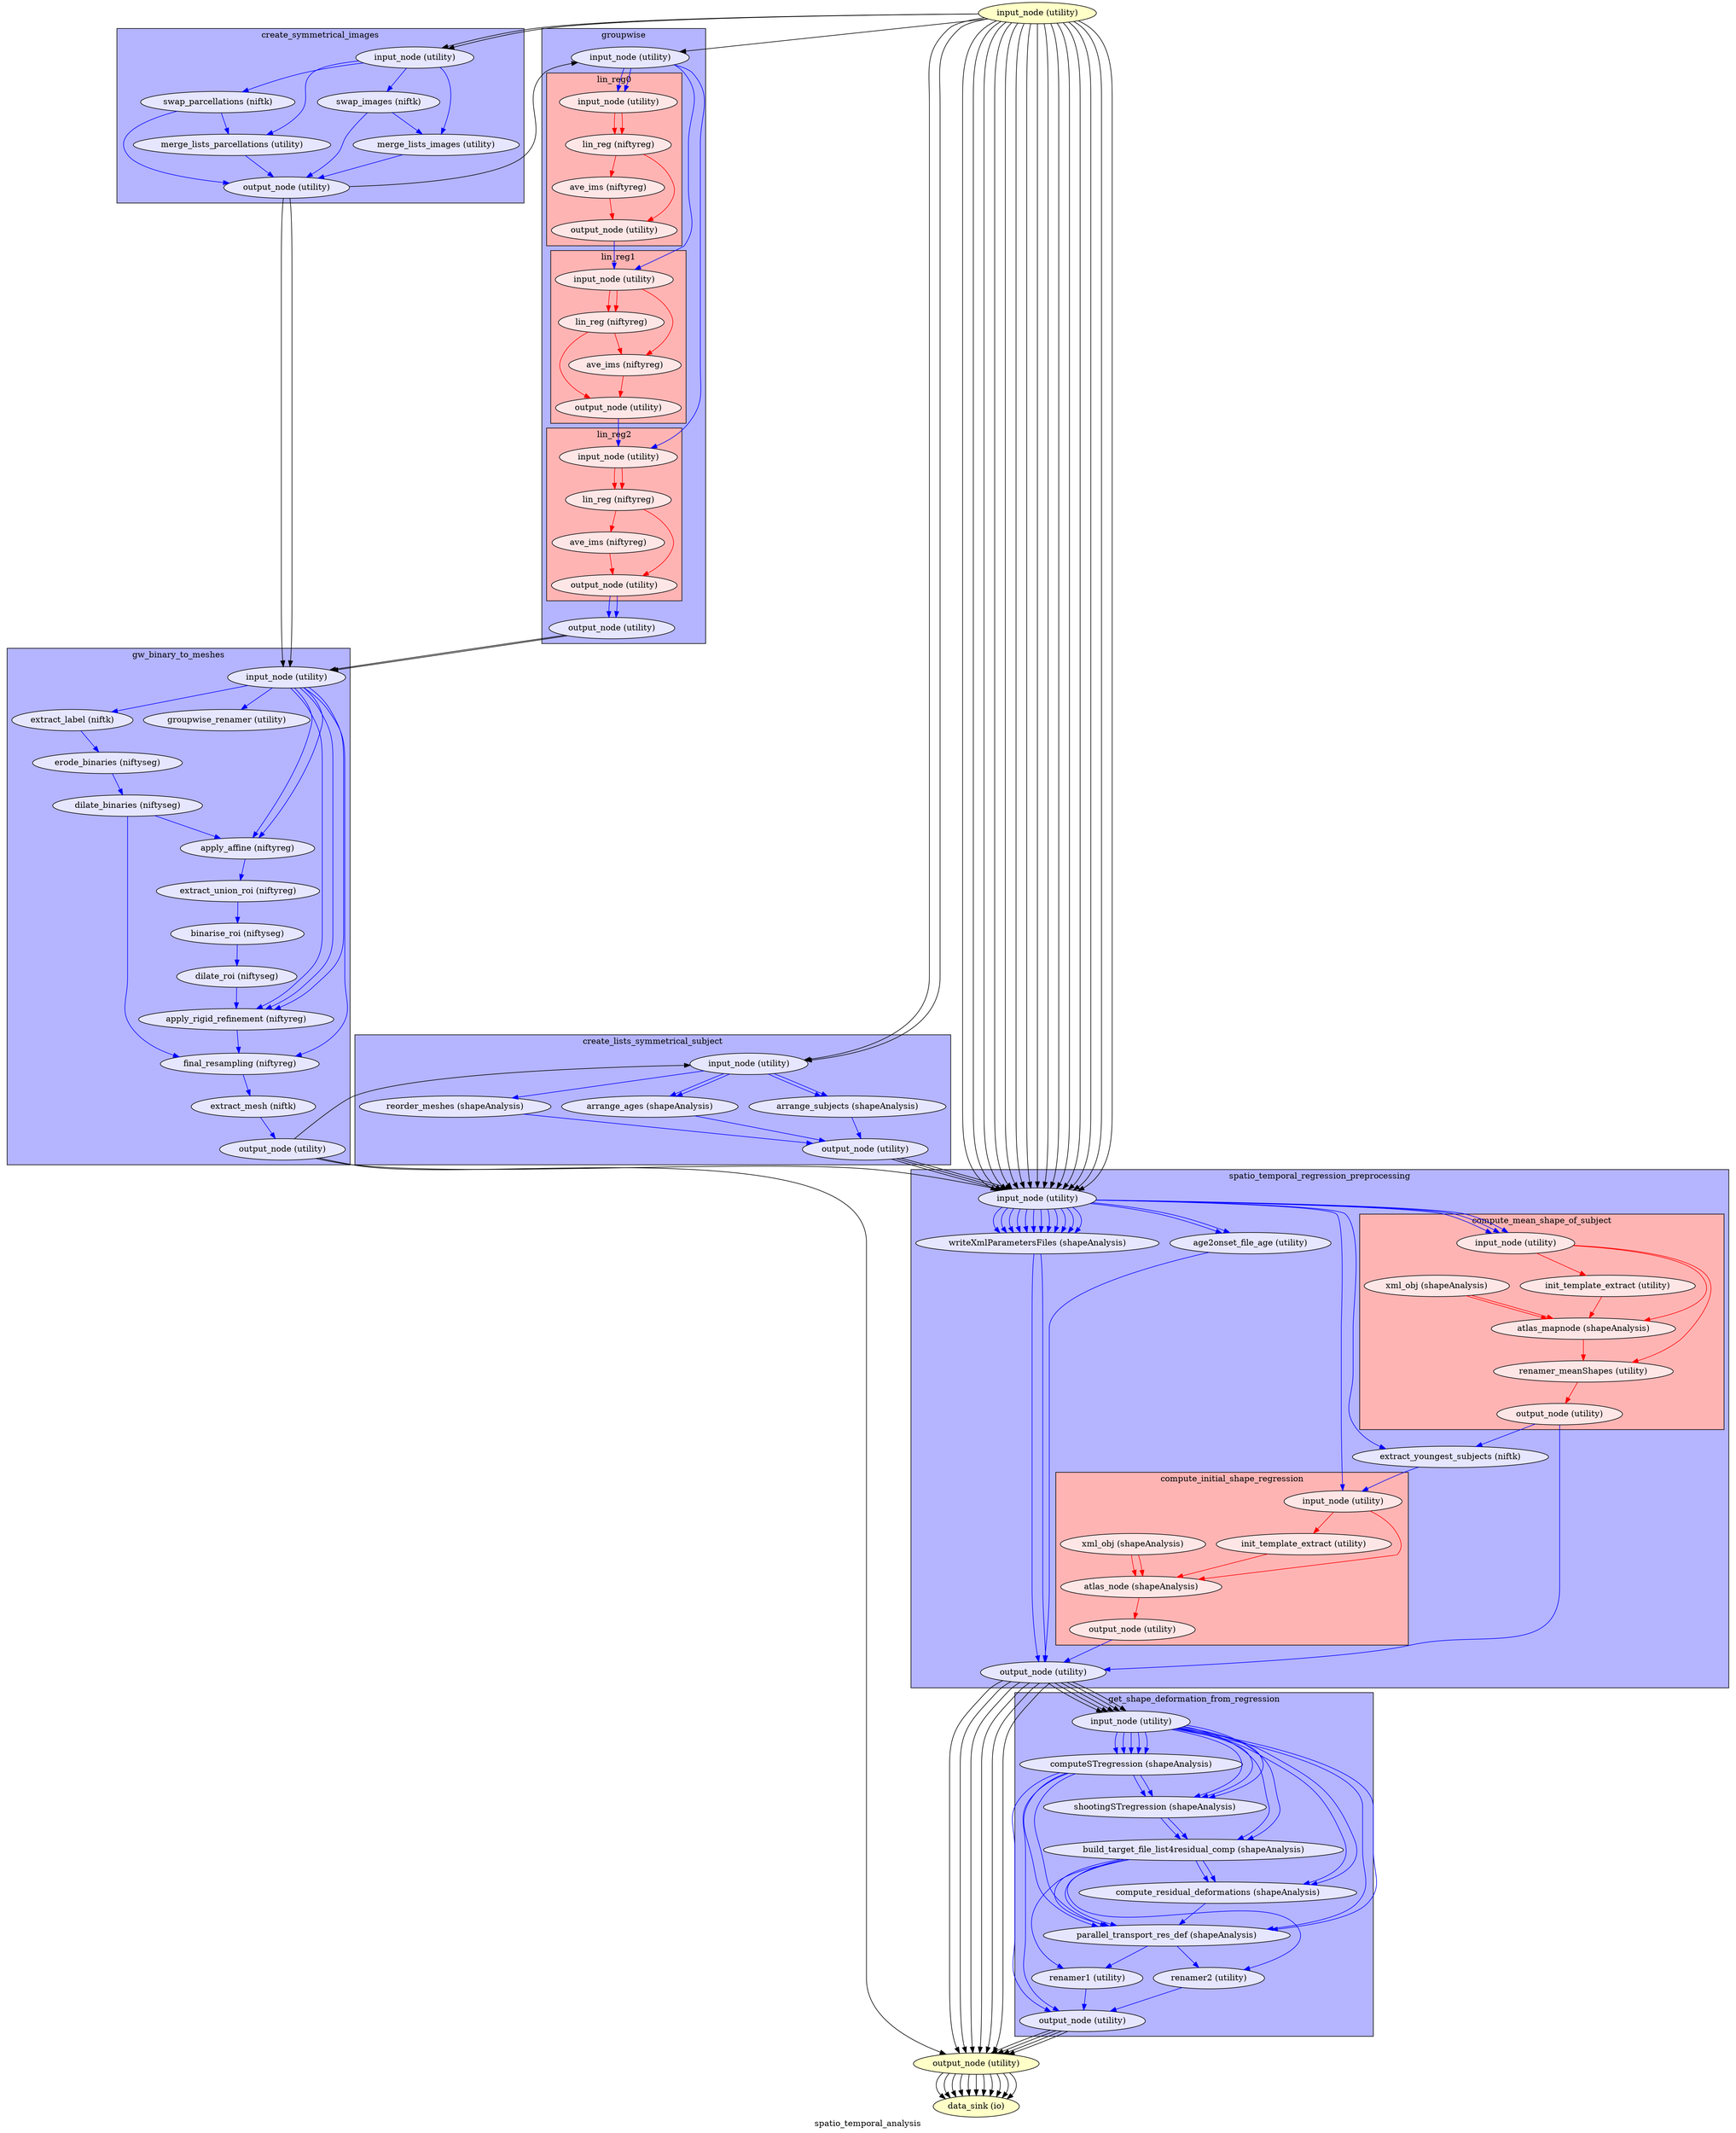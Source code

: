 digraph spatio_temporal_analysis{
  label="spatio_temporal_analysis";
  spatio_temporal_analysis_input_node[label="input_node (utility)", style=filled, fillcolor="#FFFFC8"];
  spatio_temporal_analysis_output_node[label="output_node (utility)", style=filled, fillcolor="#FFFFC8"];
  spatio_temporal_analysis_data_sink[label="data_sink (io)", style=filled, fillcolor="#FFFFC8"];
  subgraph cluster_spatio_temporal_analysis_create_symmetrical_images {
      edge [color="#0000FF"];
      style=filled;
      fillcolor="#B4B4FF";
      label="create_symmetrical_images";
    spatio_temporal_analysis_create_symmetrical_images_input_node[label="input_node (utility)", style=filled, fillcolor="#E6E6FF"];
    spatio_temporal_analysis_create_symmetrical_images_swap_parcellations[label="swap_parcellations (niftk)", style=filled, fillcolor="#E6E6FF"];
    spatio_temporal_analysis_create_symmetrical_images_swap_images[label="swap_images (niftk)", style=filled, fillcolor="#E6E6FF"];
    spatio_temporal_analysis_create_symmetrical_images_merge_lists_images[label="merge_lists_images (utility)", style=filled, fillcolor="#E6E6FF"];
    spatio_temporal_analysis_create_symmetrical_images_merge_lists_parcellations[label="merge_lists_parcellations (utility)", style=filled, fillcolor="#E6E6FF"];
    spatio_temporal_analysis_create_symmetrical_images_output_node[label="output_node (utility)", style=filled, fillcolor="#E6E6FF"];
    spatio_temporal_analysis_create_symmetrical_images_input_node -> spatio_temporal_analysis_create_symmetrical_images_swap_parcellations;
    spatio_temporal_analysis_create_symmetrical_images_input_node -> spatio_temporal_analysis_create_symmetrical_images_merge_lists_parcellations;
    spatio_temporal_analysis_create_symmetrical_images_input_node -> spatio_temporal_analysis_create_symmetrical_images_swap_images;
    spatio_temporal_analysis_create_symmetrical_images_input_node -> spatio_temporal_analysis_create_symmetrical_images_merge_lists_images;
    spatio_temporal_analysis_create_symmetrical_images_swap_parcellations -> spatio_temporal_analysis_create_symmetrical_images_output_node;
    spatio_temporal_analysis_create_symmetrical_images_swap_parcellations -> spatio_temporal_analysis_create_symmetrical_images_merge_lists_parcellations;
    spatio_temporal_analysis_create_symmetrical_images_swap_images -> spatio_temporal_analysis_create_symmetrical_images_merge_lists_images;
    spatio_temporal_analysis_create_symmetrical_images_swap_images -> spatio_temporal_analysis_create_symmetrical_images_output_node;
    spatio_temporal_analysis_create_symmetrical_images_merge_lists_images -> spatio_temporal_analysis_create_symmetrical_images_output_node;
    spatio_temporal_analysis_create_symmetrical_images_merge_lists_parcellations -> spatio_temporal_analysis_create_symmetrical_images_output_node;
  }
  subgraph cluster_spatio_temporal_analysis_groupwise {
      edge [color="#0000FF"];
      style=filled;
      fillcolor="#B4B4FF";
      label="groupwise";
    spatio_temporal_analysis_groupwise_input_node[label="input_node (utility)", style=filled, fillcolor="#E6E6FF"];
    spatio_temporal_analysis_groupwise_output_node[label="output_node (utility)", style=filled, fillcolor="#E6E6FF"];
    subgraph cluster_spatio_temporal_analysis_groupwise_lin_reg0 {
            edge [color="#FF0000"];
            style=filled;
            fillcolor="#FFB4B4";
            label="lin_reg0";
        spatio_temporal_analysis_groupwise_lin_reg0_input_node[label="input_node (utility)", style=filled, fillcolor="#FFE6E6"];
        spatio_temporal_analysis_groupwise_lin_reg0_lin_reg[label="lin_reg (niftyreg)", style=filled, fillcolor="#FFE6E6"];
        spatio_temporal_analysis_groupwise_lin_reg0_ave_ims[label="ave_ims (niftyreg)", style=filled, fillcolor="#FFE6E6"];
        spatio_temporal_analysis_groupwise_lin_reg0_output_node[label="output_node (utility)", style=filled, fillcolor="#FFE6E6"];
        spatio_temporal_analysis_groupwise_lin_reg0_input_node -> spatio_temporal_analysis_groupwise_lin_reg0_lin_reg;
        spatio_temporal_analysis_groupwise_lin_reg0_input_node -> spatio_temporal_analysis_groupwise_lin_reg0_lin_reg;
        spatio_temporal_analysis_groupwise_lin_reg0_lin_reg -> spatio_temporal_analysis_groupwise_lin_reg0_ave_ims;
        spatio_temporal_analysis_groupwise_lin_reg0_lin_reg -> spatio_temporal_analysis_groupwise_lin_reg0_output_node;
        spatio_temporal_analysis_groupwise_lin_reg0_ave_ims -> spatio_temporal_analysis_groupwise_lin_reg0_output_node;
    }
    subgraph cluster_spatio_temporal_analysis_groupwise_lin_reg1 {
            edge [color="#FF0000"];
            style=filled;
            fillcolor="#FFB4B4";
            label="lin_reg1";
        spatio_temporal_analysis_groupwise_lin_reg1_input_node[label="input_node (utility)", style=filled, fillcolor="#FFE6E6"];
        spatio_temporal_analysis_groupwise_lin_reg1_lin_reg[label="lin_reg (niftyreg)", style=filled, fillcolor="#FFE6E6"];
        spatio_temporal_analysis_groupwise_lin_reg1_ave_ims[label="ave_ims (niftyreg)", style=filled, fillcolor="#FFE6E6"];
        spatio_temporal_analysis_groupwise_lin_reg1_output_node[label="output_node (utility)", style=filled, fillcolor="#FFE6E6"];
        spatio_temporal_analysis_groupwise_lin_reg1_input_node -> spatio_temporal_analysis_groupwise_lin_reg1_lin_reg;
        spatio_temporal_analysis_groupwise_lin_reg1_input_node -> spatio_temporal_analysis_groupwise_lin_reg1_lin_reg;
        spatio_temporal_analysis_groupwise_lin_reg1_input_node -> spatio_temporal_analysis_groupwise_lin_reg1_ave_ims;
        spatio_temporal_analysis_groupwise_lin_reg1_lin_reg -> spatio_temporal_analysis_groupwise_lin_reg1_ave_ims;
        spatio_temporal_analysis_groupwise_lin_reg1_lin_reg -> spatio_temporal_analysis_groupwise_lin_reg1_output_node;
        spatio_temporal_analysis_groupwise_lin_reg1_ave_ims -> spatio_temporal_analysis_groupwise_lin_reg1_output_node;
    }
    subgraph cluster_spatio_temporal_analysis_groupwise_lin_reg2 {
            edge [color="#FF0000"];
            style=filled;
            fillcolor="#FFB4B4";
            label="lin_reg2";
        spatio_temporal_analysis_groupwise_lin_reg2_input_node[label="input_node (utility)", style=filled, fillcolor="#FFE6E6"];
        spatio_temporal_analysis_groupwise_lin_reg2_lin_reg[label="lin_reg (niftyreg)", style=filled, fillcolor="#FFE6E6"];
        spatio_temporal_analysis_groupwise_lin_reg2_ave_ims[label="ave_ims (niftyreg)", style=filled, fillcolor="#FFE6E6"];
        spatio_temporal_analysis_groupwise_lin_reg2_output_node[label="output_node (utility)", style=filled, fillcolor="#FFE6E6"];
        spatio_temporal_analysis_groupwise_lin_reg2_input_node -> spatio_temporal_analysis_groupwise_lin_reg2_lin_reg;
        spatio_temporal_analysis_groupwise_lin_reg2_input_node -> spatio_temporal_analysis_groupwise_lin_reg2_lin_reg;
        spatio_temporal_analysis_groupwise_lin_reg2_lin_reg -> spatio_temporal_analysis_groupwise_lin_reg2_ave_ims;
        spatio_temporal_analysis_groupwise_lin_reg2_lin_reg -> spatio_temporal_analysis_groupwise_lin_reg2_output_node;
        spatio_temporal_analysis_groupwise_lin_reg2_ave_ims -> spatio_temporal_analysis_groupwise_lin_reg2_output_node;
    }
    spatio_temporal_analysis_groupwise_input_node -> spatio_temporal_analysis_groupwise_lin_reg0_input_node;
    spatio_temporal_analysis_groupwise_input_node -> spatio_temporal_analysis_groupwise_lin_reg0_input_node;
    spatio_temporal_analysis_groupwise_input_node -> spatio_temporal_analysis_groupwise_lin_reg1_input_node;
    spatio_temporal_analysis_groupwise_input_node -> spatio_temporal_analysis_groupwise_lin_reg2_input_node;
    spatio_temporal_analysis_groupwise_lin_reg2_output_node -> spatio_temporal_analysis_groupwise_output_node;
    spatio_temporal_analysis_groupwise_lin_reg2_output_node -> spatio_temporal_analysis_groupwise_output_node;
    spatio_temporal_analysis_groupwise_lin_reg1_output_node -> spatio_temporal_analysis_groupwise_lin_reg2_input_node;
    spatio_temporal_analysis_groupwise_lin_reg0_output_node -> spatio_temporal_analysis_groupwise_lin_reg1_input_node;
  }
  subgraph cluster_spatio_temporal_analysis_gw_binary_to_meshes {
      edge [color="#0000FF"];
      style=filled;
      fillcolor="#B4B4FF";
      label="gw_binary_to_meshes";
    spatio_temporal_analysis_gw_binary_to_meshes_input_node[label="input_node (utility)", style=filled, fillcolor="#E6E6FF"];
    spatio_temporal_analysis_gw_binary_to_meshes_extract_label[label="extract_label (niftk)", style=filled, fillcolor="#E6E6FF"];
    spatio_temporal_analysis_gw_binary_to_meshes_groupwise_renamer[label="groupwise_renamer (utility)", style=filled, fillcolor="#E6E6FF"];
    spatio_temporal_analysis_gw_binary_to_meshes_erode_binaries[label="erode_binaries (niftyseg)", style=filled, fillcolor="#E6E6FF"];
    spatio_temporal_analysis_gw_binary_to_meshes_dilate_binaries[label="dilate_binaries (niftyseg)", style=filled, fillcolor="#E6E6FF"];
    spatio_temporal_analysis_gw_binary_to_meshes_apply_affine[label="apply_affine (niftyreg)", style=filled, fillcolor="#E6E6FF"];
    spatio_temporal_analysis_gw_binary_to_meshes_extract_union_roi[label="extract_union_roi (niftyreg)", style=filled, fillcolor="#E6E6FF"];
    spatio_temporal_analysis_gw_binary_to_meshes_binarise_roi[label="binarise_roi (niftyseg)", style=filled, fillcolor="#E6E6FF"];
    spatio_temporal_analysis_gw_binary_to_meshes_dilate_roi[label="dilate_roi (niftyseg)", style=filled, fillcolor="#E6E6FF"];
    spatio_temporal_analysis_gw_binary_to_meshes_apply_rigid_refinement[label="apply_rigid_refinement (niftyreg)", style=filled, fillcolor="#E6E6FF"];
    spatio_temporal_analysis_gw_binary_to_meshes_final_resampling[label="final_resampling (niftyreg)", style=filled, fillcolor="#E6E6FF"];
    spatio_temporal_analysis_gw_binary_to_meshes_extract_mesh[label="extract_mesh (niftk)", style=filled, fillcolor="#E6E6FF"];
    spatio_temporal_analysis_gw_binary_to_meshes_output_node[label="output_node (utility)", style=filled, fillcolor="#E6E6FF"];
    spatio_temporal_analysis_gw_binary_to_meshes_input_node -> spatio_temporal_analysis_gw_binary_to_meshes_groupwise_renamer;
    spatio_temporal_analysis_gw_binary_to_meshes_input_node -> spatio_temporal_analysis_gw_binary_to_meshes_apply_affine;
    spatio_temporal_analysis_gw_binary_to_meshes_input_node -> spatio_temporal_analysis_gw_binary_to_meshes_apply_affine;
    spatio_temporal_analysis_gw_binary_to_meshes_input_node -> spatio_temporal_analysis_gw_binary_to_meshes_final_resampling;
    spatio_temporal_analysis_gw_binary_to_meshes_input_node -> spatio_temporal_analysis_gw_binary_to_meshes_extract_label;
    spatio_temporal_analysis_gw_binary_to_meshes_input_node -> spatio_temporal_analysis_gw_binary_to_meshes_apply_rigid_refinement;
    spatio_temporal_analysis_gw_binary_to_meshes_input_node -> spatio_temporal_analysis_gw_binary_to_meshes_apply_rigid_refinement;
    spatio_temporal_analysis_gw_binary_to_meshes_input_node -> spatio_temporal_analysis_gw_binary_to_meshes_apply_rigid_refinement;
    spatio_temporal_analysis_gw_binary_to_meshes_extract_label -> spatio_temporal_analysis_gw_binary_to_meshes_erode_binaries;
    spatio_temporal_analysis_gw_binary_to_meshes_erode_binaries -> spatio_temporal_analysis_gw_binary_to_meshes_dilate_binaries;
    spatio_temporal_analysis_gw_binary_to_meshes_dilate_binaries -> spatio_temporal_analysis_gw_binary_to_meshes_apply_affine;
    spatio_temporal_analysis_gw_binary_to_meshes_dilate_binaries -> spatio_temporal_analysis_gw_binary_to_meshes_final_resampling;
    spatio_temporal_analysis_gw_binary_to_meshes_apply_affine -> spatio_temporal_analysis_gw_binary_to_meshes_extract_union_roi;
    spatio_temporal_analysis_gw_binary_to_meshes_extract_union_roi -> spatio_temporal_analysis_gw_binary_to_meshes_binarise_roi;
    spatio_temporal_analysis_gw_binary_to_meshes_binarise_roi -> spatio_temporal_analysis_gw_binary_to_meshes_dilate_roi;
    spatio_temporal_analysis_gw_binary_to_meshes_dilate_roi -> spatio_temporal_analysis_gw_binary_to_meshes_apply_rigid_refinement;
    spatio_temporal_analysis_gw_binary_to_meshes_apply_rigid_refinement -> spatio_temporal_analysis_gw_binary_to_meshes_final_resampling;
    spatio_temporal_analysis_gw_binary_to_meshes_final_resampling -> spatio_temporal_analysis_gw_binary_to_meshes_extract_mesh;
    spatio_temporal_analysis_gw_binary_to_meshes_extract_mesh -> spatio_temporal_analysis_gw_binary_to_meshes_output_node;
  }
  subgraph cluster_spatio_temporal_analysis_create_lists_symmetrical_subject {
      edge [color="#0000FF"];
      style=filled;
      fillcolor="#B4B4FF";
      label="create_lists_symmetrical_subject";
    spatio_temporal_analysis_create_lists_symmetrical_subject_input_node[label="input_node (utility)", style=filled, fillcolor="#E6E6FF"];
    spatio_temporal_analysis_create_lists_symmetrical_subject_reorder_meshes[label="reorder_meshes (shapeAnalysis)", style=filled, fillcolor="#E6E6FF"];
    spatio_temporal_analysis_create_lists_symmetrical_subject_arrange_ages[label="arrange_ages (shapeAnalysis)", style=filled, fillcolor="#E6E6FF"];
    spatio_temporal_analysis_create_lists_symmetrical_subject_arrange_subjects[label="arrange_subjects (shapeAnalysis)", style=filled, fillcolor="#E6E6FF"];
    spatio_temporal_analysis_create_lists_symmetrical_subject_output_node[label="output_node (utility)", style=filled, fillcolor="#E6E6FF"];
    spatio_temporal_analysis_create_lists_symmetrical_subject_input_node -> spatio_temporal_analysis_create_lists_symmetrical_subject_arrange_ages;
    spatio_temporal_analysis_create_lists_symmetrical_subject_input_node -> spatio_temporal_analysis_create_lists_symmetrical_subject_arrange_ages;
    spatio_temporal_analysis_create_lists_symmetrical_subject_input_node -> spatio_temporal_analysis_create_lists_symmetrical_subject_reorder_meshes;
    spatio_temporal_analysis_create_lists_symmetrical_subject_input_node -> spatio_temporal_analysis_create_lists_symmetrical_subject_arrange_subjects;
    spatio_temporal_analysis_create_lists_symmetrical_subject_input_node -> spatio_temporal_analysis_create_lists_symmetrical_subject_arrange_subjects;
    spatio_temporal_analysis_create_lists_symmetrical_subject_reorder_meshes -> spatio_temporal_analysis_create_lists_symmetrical_subject_output_node;
    spatio_temporal_analysis_create_lists_symmetrical_subject_arrange_ages -> spatio_temporal_analysis_create_lists_symmetrical_subject_output_node;
    spatio_temporal_analysis_create_lists_symmetrical_subject_arrange_subjects -> spatio_temporal_analysis_create_lists_symmetrical_subject_output_node;
  }
  subgraph cluster_spatio_temporal_analysis_spatio_temporal_regression_preprocessing {
      edge [color="#0000FF"];
      style=filled;
      fillcolor="#B4B4FF";
      label="spatio_temporal_regression_preprocessing";
    spatio_temporal_analysis_spatio_temporal_regression_preprocessing_input_node[label="input_node (utility)", style=filled, fillcolor="#E6E6FF"];
    spatio_temporal_analysis_spatio_temporal_regression_preprocessing_writeXmlParametersFiles[label="writeXmlParametersFiles (shapeAnalysis)", style=filled, fillcolor="#E6E6FF"];
    spatio_temporal_analysis_spatio_temporal_regression_preprocessing_age2onset_file_age[label="age2onset_file_age (utility)", style=filled, fillcolor="#E6E6FF"];
    spatio_temporal_analysis_spatio_temporal_regression_preprocessing_extract_youngest_subjects[label="extract_youngest_subjects (niftk)", style=filled, fillcolor="#E6E6FF"];
    spatio_temporal_analysis_spatio_temporal_regression_preprocessing_output_node[label="output_node (utility)", style=filled, fillcolor="#E6E6FF"];
    spatio_temporal_analysis_spatio_temporal_regression_preprocessing_input_node -> spatio_temporal_analysis_spatio_temporal_regression_preprocessing_extract_youngest_subjects;
    spatio_temporal_analysis_spatio_temporal_regression_preprocessing_input_node -> spatio_temporal_analysis_spatio_temporal_regression_preprocessing_writeXmlParametersFiles;
    spatio_temporal_analysis_spatio_temporal_regression_preprocessing_input_node -> spatio_temporal_analysis_spatio_temporal_regression_preprocessing_writeXmlParametersFiles;
    spatio_temporal_analysis_spatio_temporal_regression_preprocessing_input_node -> spatio_temporal_analysis_spatio_temporal_regression_preprocessing_writeXmlParametersFiles;
    spatio_temporal_analysis_spatio_temporal_regression_preprocessing_input_node -> spatio_temporal_analysis_spatio_temporal_regression_preprocessing_writeXmlParametersFiles;
    spatio_temporal_analysis_spatio_temporal_regression_preprocessing_input_node -> spatio_temporal_analysis_spatio_temporal_regression_preprocessing_writeXmlParametersFiles;
    spatio_temporal_analysis_spatio_temporal_regression_preprocessing_input_node -> spatio_temporal_analysis_spatio_temporal_regression_preprocessing_writeXmlParametersFiles;
    spatio_temporal_analysis_spatio_temporal_regression_preprocessing_input_node -> spatio_temporal_analysis_spatio_temporal_regression_preprocessing_writeXmlParametersFiles;
    spatio_temporal_analysis_spatio_temporal_regression_preprocessing_input_node -> spatio_temporal_analysis_spatio_temporal_regression_preprocessing_writeXmlParametersFiles;
    spatio_temporal_analysis_spatio_temporal_regression_preprocessing_input_node -> spatio_temporal_analysis_spatio_temporal_regression_preprocessing_writeXmlParametersFiles;
    spatio_temporal_analysis_spatio_temporal_regression_preprocessing_input_node -> spatio_temporal_analysis_spatio_temporal_regression_preprocessing_writeXmlParametersFiles;
    spatio_temporal_analysis_spatio_temporal_regression_preprocessing_input_node -> spatio_temporal_analysis_spatio_temporal_regression_preprocessing_writeXmlParametersFiles;
    spatio_temporal_analysis_spatio_temporal_regression_preprocessing_input_node -> spatio_temporal_analysis_spatio_temporal_regression_preprocessing_writeXmlParametersFiles;
    spatio_temporal_analysis_spatio_temporal_regression_preprocessing_input_node -> spatio_temporal_analysis_spatio_temporal_regression_preprocessing_age2onset_file_age;
    spatio_temporal_analysis_spatio_temporal_regression_preprocessing_input_node -> spatio_temporal_analysis_spatio_temporal_regression_preprocessing_age2onset_file_age;
    subgraph cluster_spatio_temporal_analysis_spatio_temporal_regression_preprocessing_compute_mean_shape_of_subject {
            edge [color="#FF0000"];
            style=filled;
            fillcolor="#FFB4B4";
            label="compute_mean_shape_of_subject";
        spatio_temporal_analysis_spatio_temporal_regression_preprocessing_compute_mean_shape_of_subject_input_node[label="input_node (utility)", style=filled, fillcolor="#FFE6E6"];
        spatio_temporal_analysis_spatio_temporal_regression_preprocessing_compute_mean_shape_of_subject_init_template_extract[label="init_template_extract (utility)", style=filled, fillcolor="#FFE6E6"];
        spatio_temporal_analysis_spatio_temporal_regression_preprocessing_compute_mean_shape_of_subject_xml_obj[label="xml_obj (shapeAnalysis)", style=filled, fillcolor="#FFE6E6"];
        spatio_temporal_analysis_spatio_temporal_regression_preprocessing_compute_mean_shape_of_subject_atlas_mapnode[label="atlas_mapnode (shapeAnalysis)", style=filled, fillcolor="#FFE6E6"];
        spatio_temporal_analysis_spatio_temporal_regression_preprocessing_compute_mean_shape_of_subject_renamer_meanShapes[label="renamer_meanShapes (utility)", style=filled, fillcolor="#FFE6E6"];
        spatio_temporal_analysis_spatio_temporal_regression_preprocessing_compute_mean_shape_of_subject_output_node[label="output_node (utility)", style=filled, fillcolor="#FFE6E6"];
        spatio_temporal_analysis_spatio_temporal_regression_preprocessing_compute_mean_shape_of_subject_input_node -> spatio_temporal_analysis_spatio_temporal_regression_preprocessing_compute_mean_shape_of_subject_atlas_mapnode;
        spatio_temporal_analysis_spatio_temporal_regression_preprocessing_compute_mean_shape_of_subject_input_node -> spatio_temporal_analysis_spatio_temporal_regression_preprocessing_compute_mean_shape_of_subject_init_template_extract;
        spatio_temporal_analysis_spatio_temporal_regression_preprocessing_compute_mean_shape_of_subject_input_node -> spatio_temporal_analysis_spatio_temporal_regression_preprocessing_compute_mean_shape_of_subject_renamer_meanShapes;
        spatio_temporal_analysis_spatio_temporal_regression_preprocessing_compute_mean_shape_of_subject_init_template_extract -> spatio_temporal_analysis_spatio_temporal_regression_preprocessing_compute_mean_shape_of_subject_atlas_mapnode;
        spatio_temporal_analysis_spatio_temporal_regression_preprocessing_compute_mean_shape_of_subject_xml_obj -> spatio_temporal_analysis_spatio_temporal_regression_preprocessing_compute_mean_shape_of_subject_atlas_mapnode;
        spatio_temporal_analysis_spatio_temporal_regression_preprocessing_compute_mean_shape_of_subject_xml_obj -> spatio_temporal_analysis_spatio_temporal_regression_preprocessing_compute_mean_shape_of_subject_atlas_mapnode;
        spatio_temporal_analysis_spatio_temporal_regression_preprocessing_compute_mean_shape_of_subject_atlas_mapnode -> spatio_temporal_analysis_spatio_temporal_regression_preprocessing_compute_mean_shape_of_subject_renamer_meanShapes;
        spatio_temporal_analysis_spatio_temporal_regression_preprocessing_compute_mean_shape_of_subject_renamer_meanShapes -> spatio_temporal_analysis_spatio_temporal_regression_preprocessing_compute_mean_shape_of_subject_output_node;
    }
    spatio_temporal_analysis_spatio_temporal_regression_preprocessing_writeXmlParametersFiles -> spatio_temporal_analysis_spatio_temporal_regression_preprocessing_output_node;
    spatio_temporal_analysis_spatio_temporal_regression_preprocessing_writeXmlParametersFiles -> spatio_temporal_analysis_spatio_temporal_regression_preprocessing_output_node;
    spatio_temporal_analysis_spatio_temporal_regression_preprocessing_age2onset_file_age -> spatio_temporal_analysis_spatio_temporal_regression_preprocessing_output_node;
    subgraph cluster_spatio_temporal_analysis_spatio_temporal_regression_preprocessing_compute_initial_shape_regression {
            edge [color="#FF0000"];
            style=filled;
            fillcolor="#FFB4B4";
            label="compute_initial_shape_regression";
        spatio_temporal_analysis_spatio_temporal_regression_preprocessing_compute_initial_shape_regression_input_node[label="input_node (utility)", style=filled, fillcolor="#FFE6E6"];
        spatio_temporal_analysis_spatio_temporal_regression_preprocessing_compute_initial_shape_regression_init_template_extract[label="init_template_extract (utility)", style=filled, fillcolor="#FFE6E6"];
        spatio_temporal_analysis_spatio_temporal_regression_preprocessing_compute_initial_shape_regression_xml_obj[label="xml_obj (shapeAnalysis)", style=filled, fillcolor="#FFE6E6"];
        spatio_temporal_analysis_spatio_temporal_regression_preprocessing_compute_initial_shape_regression_atlas_node[label="atlas_node (shapeAnalysis)", style=filled, fillcolor="#FFE6E6"];
        spatio_temporal_analysis_spatio_temporal_regression_preprocessing_compute_initial_shape_regression_output_node[label="output_node (utility)", style=filled, fillcolor="#FFE6E6"];
        spatio_temporal_analysis_spatio_temporal_regression_preprocessing_compute_initial_shape_regression_input_node -> spatio_temporal_analysis_spatio_temporal_regression_preprocessing_compute_initial_shape_regression_atlas_node;
        spatio_temporal_analysis_spatio_temporal_regression_preprocessing_compute_initial_shape_regression_input_node -> spatio_temporal_analysis_spatio_temporal_regression_preprocessing_compute_initial_shape_regression_init_template_extract;
        spatio_temporal_analysis_spatio_temporal_regression_preprocessing_compute_initial_shape_regression_init_template_extract -> spatio_temporal_analysis_spatio_temporal_regression_preprocessing_compute_initial_shape_regression_atlas_node;
        spatio_temporal_analysis_spatio_temporal_regression_preprocessing_compute_initial_shape_regression_xml_obj -> spatio_temporal_analysis_spatio_temporal_regression_preprocessing_compute_initial_shape_regression_atlas_node;
        spatio_temporal_analysis_spatio_temporal_regression_preprocessing_compute_initial_shape_regression_xml_obj -> spatio_temporal_analysis_spatio_temporal_regression_preprocessing_compute_initial_shape_regression_atlas_node;
        spatio_temporal_analysis_spatio_temporal_regression_preprocessing_compute_initial_shape_regression_atlas_node -> spatio_temporal_analysis_spatio_temporal_regression_preprocessing_compute_initial_shape_regression_output_node;
    }
    spatio_temporal_analysis_spatio_temporal_regression_preprocessing_extract_youngest_subjects -> spatio_temporal_analysis_spatio_temporal_regression_preprocessing_compute_initial_shape_regression_input_node;
    spatio_temporal_analysis_spatio_temporal_regression_preprocessing_compute_initial_shape_regression_output_node -> spatio_temporal_analysis_spatio_temporal_regression_preprocessing_output_node;
    spatio_temporal_analysis_spatio_temporal_regression_preprocessing_input_node -> spatio_temporal_analysis_spatio_temporal_regression_preprocessing_compute_initial_shape_regression_input_node;
    spatio_temporal_analysis_spatio_temporal_regression_preprocessing_input_node -> spatio_temporal_analysis_spatio_temporal_regression_preprocessing_compute_mean_shape_of_subject_input_node;
    spatio_temporal_analysis_spatio_temporal_regression_preprocessing_input_node -> spatio_temporal_analysis_spatio_temporal_regression_preprocessing_compute_mean_shape_of_subject_input_node;
    spatio_temporal_analysis_spatio_temporal_regression_preprocessing_input_node -> spatio_temporal_analysis_spatio_temporal_regression_preprocessing_compute_mean_shape_of_subject_input_node;
    spatio_temporal_analysis_spatio_temporal_regression_preprocessing_compute_mean_shape_of_subject_output_node -> spatio_temporal_analysis_spatio_temporal_regression_preprocessing_extract_youngest_subjects;
    spatio_temporal_analysis_spatio_temporal_regression_preprocessing_compute_mean_shape_of_subject_output_node -> spatio_temporal_analysis_spatio_temporal_regression_preprocessing_output_node;
  }
  subgraph cluster_spatio_temporal_analysis_get_shape_deformation_from_regression {
      edge [color="#0000FF"];
      style=filled;
      fillcolor="#B4B4FF";
      label="get_shape_deformation_from_regression";
    spatio_temporal_analysis_get_shape_deformation_from_regression_input_node[label="input_node (utility)", style=filled, fillcolor="#E6E6FF"];
    spatio_temporal_analysis_get_shape_deformation_from_regression_computeSTregression[label="computeSTregression (shapeAnalysis)", style=filled, fillcolor="#E6E6FF"];
    spatio_temporal_analysis_get_shape_deformation_from_regression_shootingSTregression[label="shootingSTregression (shapeAnalysis)", style=filled, fillcolor="#E6E6FF"];
    spatio_temporal_analysis_get_shape_deformation_from_regression_build_target_file_list4residual_comp[label="build_target_file_list4residual_comp (shapeAnalysis)", style=filled, fillcolor="#E6E6FF"];
    spatio_temporal_analysis_get_shape_deformation_from_regression_compute_residual_deformations[label="compute_residual_deformations (shapeAnalysis)", style=filled, fillcolor="#E6E6FF"];
    spatio_temporal_analysis_get_shape_deformation_from_regression_parallel_transport_res_def[label="parallel_transport_res_def (shapeAnalysis)", style=filled, fillcolor="#E6E6FF"];
    spatio_temporal_analysis_get_shape_deformation_from_regression_renamer1[label="renamer1 (utility)", style=filled, fillcolor="#E6E6FF"];
    spatio_temporal_analysis_get_shape_deformation_from_regression_renamer2[label="renamer2 (utility)", style=filled, fillcolor="#E6E6FF"];
    spatio_temporal_analysis_get_shape_deformation_from_regression_output_node[label="output_node (utility)", style=filled, fillcolor="#E6E6FF"];
    spatio_temporal_analysis_get_shape_deformation_from_regression_input_node -> spatio_temporal_analysis_get_shape_deformation_from_regression_computeSTregression;
    spatio_temporal_analysis_get_shape_deformation_from_regression_input_node -> spatio_temporal_analysis_get_shape_deformation_from_regression_computeSTregression;
    spatio_temporal_analysis_get_shape_deformation_from_regression_input_node -> spatio_temporal_analysis_get_shape_deformation_from_regression_computeSTregression;
    spatio_temporal_analysis_get_shape_deformation_from_regression_input_node -> spatio_temporal_analysis_get_shape_deformation_from_regression_computeSTregression;
    spatio_temporal_analysis_get_shape_deformation_from_regression_input_node -> spatio_temporal_analysis_get_shape_deformation_from_regression_computeSTregression;
    spatio_temporal_analysis_get_shape_deformation_from_regression_input_node -> spatio_temporal_analysis_get_shape_deformation_from_regression_compute_residual_deformations;
    spatio_temporal_analysis_get_shape_deformation_from_regression_input_node -> spatio_temporal_analysis_get_shape_deformation_from_regression_compute_residual_deformations;
    spatio_temporal_analysis_get_shape_deformation_from_regression_input_node -> spatio_temporal_analysis_get_shape_deformation_from_regression_parallel_transport_res_def;
    spatio_temporal_analysis_get_shape_deformation_from_regression_input_node -> spatio_temporal_analysis_get_shape_deformation_from_regression_parallel_transport_res_def;
    spatio_temporal_analysis_get_shape_deformation_from_regression_input_node -> spatio_temporal_analysis_get_shape_deformation_from_regression_build_target_file_list4residual_comp;
    spatio_temporal_analysis_get_shape_deformation_from_regression_input_node -> spatio_temporal_analysis_get_shape_deformation_from_regression_build_target_file_list4residual_comp;
    spatio_temporal_analysis_get_shape_deformation_from_regression_input_node -> spatio_temporal_analysis_get_shape_deformation_from_regression_shootingSTregression;
    spatio_temporal_analysis_get_shape_deformation_from_regression_input_node -> spatio_temporal_analysis_get_shape_deformation_from_regression_shootingSTregression;
    spatio_temporal_analysis_get_shape_deformation_from_regression_input_node -> spatio_temporal_analysis_get_shape_deformation_from_regression_shootingSTregression;
    spatio_temporal_analysis_get_shape_deformation_from_regression_computeSTregression -> spatio_temporal_analysis_get_shape_deformation_from_regression_shootingSTregression;
    spatio_temporal_analysis_get_shape_deformation_from_regression_computeSTregression -> spatio_temporal_analysis_get_shape_deformation_from_regression_shootingSTregression;
    spatio_temporal_analysis_get_shape_deformation_from_regression_computeSTregression -> spatio_temporal_analysis_get_shape_deformation_from_regression_output_node;
    spatio_temporal_analysis_get_shape_deformation_from_regression_computeSTregression -> spatio_temporal_analysis_get_shape_deformation_from_regression_output_node;
    spatio_temporal_analysis_get_shape_deformation_from_regression_computeSTregression -> spatio_temporal_analysis_get_shape_deformation_from_regression_parallel_transport_res_def;
    spatio_temporal_analysis_get_shape_deformation_from_regression_computeSTregression -> spatio_temporal_analysis_get_shape_deformation_from_regression_parallel_transport_res_def;
    spatio_temporal_analysis_get_shape_deformation_from_regression_shootingSTregression -> spatio_temporal_analysis_get_shape_deformation_from_regression_build_target_file_list4residual_comp;
    spatio_temporal_analysis_get_shape_deformation_from_regression_shootingSTregression -> spatio_temporal_analysis_get_shape_deformation_from_regression_build_target_file_list4residual_comp;
    spatio_temporal_analysis_get_shape_deformation_from_regression_build_target_file_list4residual_comp -> spatio_temporal_analysis_get_shape_deformation_from_regression_compute_residual_deformations;
    spatio_temporal_analysis_get_shape_deformation_from_regression_build_target_file_list4residual_comp -> spatio_temporal_analysis_get_shape_deformation_from_regression_compute_residual_deformations;
    spatio_temporal_analysis_get_shape_deformation_from_regression_build_target_file_list4residual_comp -> spatio_temporal_analysis_get_shape_deformation_from_regression_renamer2;
    spatio_temporal_analysis_get_shape_deformation_from_regression_build_target_file_list4residual_comp -> spatio_temporal_analysis_get_shape_deformation_from_regression_renamer1;
    spatio_temporal_analysis_get_shape_deformation_from_regression_build_target_file_list4residual_comp -> spatio_temporal_analysis_get_shape_deformation_from_regression_parallel_transport_res_def;
    spatio_temporal_analysis_get_shape_deformation_from_regression_build_target_file_list4residual_comp -> spatio_temporal_analysis_get_shape_deformation_from_regression_parallel_transport_res_def;
    spatio_temporal_analysis_get_shape_deformation_from_regression_compute_residual_deformations -> spatio_temporal_analysis_get_shape_deformation_from_regression_parallel_transport_res_def;
    spatio_temporal_analysis_get_shape_deformation_from_regression_parallel_transport_res_def -> spatio_temporal_analysis_get_shape_deformation_from_regression_renamer1;
    spatio_temporal_analysis_get_shape_deformation_from_regression_parallel_transport_res_def -> spatio_temporal_analysis_get_shape_deformation_from_regression_renamer2;
    spatio_temporal_analysis_get_shape_deformation_from_regression_renamer1 -> spatio_temporal_analysis_get_shape_deformation_from_regression_output_node;
    spatio_temporal_analysis_get_shape_deformation_from_regression_renamer2 -> spatio_temporal_analysis_get_shape_deformation_from_regression_output_node;
  }
  spatio_temporal_analysis_output_node -> spatio_temporal_analysis_data_sink;
  spatio_temporal_analysis_output_node -> spatio_temporal_analysis_data_sink;
  spatio_temporal_analysis_output_node -> spatio_temporal_analysis_data_sink;
  spatio_temporal_analysis_output_node -> spatio_temporal_analysis_data_sink;
  spatio_temporal_analysis_output_node -> spatio_temporal_analysis_data_sink;
  spatio_temporal_analysis_output_node -> spatio_temporal_analysis_data_sink;
  spatio_temporal_analysis_output_node -> spatio_temporal_analysis_data_sink;
  spatio_temporal_analysis_output_node -> spatio_temporal_analysis_data_sink;
  spatio_temporal_analysis_output_node -> spatio_temporal_analysis_data_sink;
  spatio_temporal_analysis_output_node -> spatio_temporal_analysis_data_sink;
  spatio_temporal_analysis_output_node -> spatio_temporal_analysis_data_sink;
  spatio_temporal_analysis_get_shape_deformation_from_regression_output_node -> spatio_temporal_analysis_output_node;
  spatio_temporal_analysis_get_shape_deformation_from_regression_output_node -> spatio_temporal_analysis_output_node;
  spatio_temporal_analysis_get_shape_deformation_from_regression_output_node -> spatio_temporal_analysis_output_node;
  spatio_temporal_analysis_get_shape_deformation_from_regression_output_node -> spatio_temporal_analysis_output_node;
  spatio_temporal_analysis_create_lists_symmetrical_subject_output_node -> spatio_temporal_analysis_spatio_temporal_regression_preprocessing_input_node;
  spatio_temporal_analysis_create_lists_symmetrical_subject_output_node -> spatio_temporal_analysis_spatio_temporal_regression_preprocessing_input_node;
  spatio_temporal_analysis_create_lists_symmetrical_subject_output_node -> spatio_temporal_analysis_spatio_temporal_regression_preprocessing_input_node;
  spatio_temporal_analysis_gw_binary_to_meshes_output_node -> spatio_temporal_analysis_spatio_temporal_regression_preprocessing_input_node;
  spatio_temporal_analysis_gw_binary_to_meshes_output_node -> spatio_temporal_analysis_output_node;
  spatio_temporal_analysis_gw_binary_to_meshes_output_node -> spatio_temporal_analysis_create_lists_symmetrical_subject_input_node;
  spatio_temporal_analysis_spatio_temporal_regression_preprocessing_output_node -> spatio_temporal_analysis_output_node;
  spatio_temporal_analysis_spatio_temporal_regression_preprocessing_output_node -> spatio_temporal_analysis_output_node;
  spatio_temporal_analysis_spatio_temporal_regression_preprocessing_output_node -> spatio_temporal_analysis_output_node;
  spatio_temporal_analysis_spatio_temporal_regression_preprocessing_output_node -> spatio_temporal_analysis_output_node;
  spatio_temporal_analysis_spatio_temporal_regression_preprocessing_output_node -> spatio_temporal_analysis_output_node;
  spatio_temporal_analysis_spatio_temporal_regression_preprocessing_output_node -> spatio_temporal_analysis_output_node;
  spatio_temporal_analysis_spatio_temporal_regression_preprocessing_output_node -> spatio_temporal_analysis_get_shape_deformation_from_regression_input_node;
  spatio_temporal_analysis_spatio_temporal_regression_preprocessing_output_node -> spatio_temporal_analysis_get_shape_deformation_from_regression_input_node;
  spatio_temporal_analysis_spatio_temporal_regression_preprocessing_output_node -> spatio_temporal_analysis_get_shape_deformation_from_regression_input_node;
  spatio_temporal_analysis_spatio_temporal_regression_preprocessing_output_node -> spatio_temporal_analysis_get_shape_deformation_from_regression_input_node;
  spatio_temporal_analysis_spatio_temporal_regression_preprocessing_output_node -> spatio_temporal_analysis_get_shape_deformation_from_regression_input_node;
  spatio_temporal_analysis_create_symmetrical_images_output_node -> spatio_temporal_analysis_gw_binary_to_meshes_input_node;
  spatio_temporal_analysis_create_symmetrical_images_output_node -> spatio_temporal_analysis_gw_binary_to_meshes_input_node;
  spatio_temporal_analysis_create_symmetrical_images_output_node -> spatio_temporal_analysis_groupwise_input_node;
  spatio_temporal_analysis_input_node -> spatio_temporal_analysis_create_symmetrical_images_input_node;
  spatio_temporal_analysis_input_node -> spatio_temporal_analysis_create_symmetrical_images_input_node;
  spatio_temporal_analysis_input_node -> spatio_temporal_analysis_spatio_temporal_regression_preprocessing_input_node;
  spatio_temporal_analysis_input_node -> spatio_temporal_analysis_spatio_temporal_regression_preprocessing_input_node;
  spatio_temporal_analysis_input_node -> spatio_temporal_analysis_spatio_temporal_regression_preprocessing_input_node;
  spatio_temporal_analysis_input_node -> spatio_temporal_analysis_spatio_temporal_regression_preprocessing_input_node;
  spatio_temporal_analysis_input_node -> spatio_temporal_analysis_spatio_temporal_regression_preprocessing_input_node;
  spatio_temporal_analysis_input_node -> spatio_temporal_analysis_spatio_temporal_regression_preprocessing_input_node;
  spatio_temporal_analysis_input_node -> spatio_temporal_analysis_spatio_temporal_regression_preprocessing_input_node;
  spatio_temporal_analysis_input_node -> spatio_temporal_analysis_spatio_temporal_regression_preprocessing_input_node;
  spatio_temporal_analysis_input_node -> spatio_temporal_analysis_spatio_temporal_regression_preprocessing_input_node;
  spatio_temporal_analysis_input_node -> spatio_temporal_analysis_spatio_temporal_regression_preprocessing_input_node;
  spatio_temporal_analysis_input_node -> spatio_temporal_analysis_spatio_temporal_regression_preprocessing_input_node;
  spatio_temporal_analysis_input_node -> spatio_temporal_analysis_spatio_temporal_regression_preprocessing_input_node;
  spatio_temporal_analysis_input_node -> spatio_temporal_analysis_spatio_temporal_regression_preprocessing_input_node;
  spatio_temporal_analysis_input_node -> spatio_temporal_analysis_spatio_temporal_regression_preprocessing_input_node;
  spatio_temporal_analysis_input_node -> spatio_temporal_analysis_spatio_temporal_regression_preprocessing_input_node;
  spatio_temporal_analysis_input_node -> spatio_temporal_analysis_groupwise_input_node;
  spatio_temporal_analysis_input_node -> spatio_temporal_analysis_create_lists_symmetrical_subject_input_node;
  spatio_temporal_analysis_input_node -> spatio_temporal_analysis_create_lists_symmetrical_subject_input_node;
  spatio_temporal_analysis_groupwise_output_node -> spatio_temporal_analysis_gw_binary_to_meshes_input_node;
  spatio_temporal_analysis_groupwise_output_node -> spatio_temporal_analysis_gw_binary_to_meshes_input_node;
}